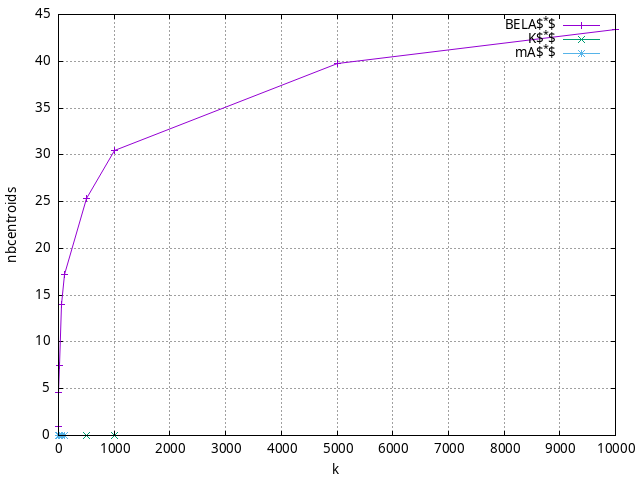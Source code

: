 #!/usr/bin/gnuplot
# -*- coding: utf-8 -*-
#
# results/maps/unit/10/random512-10.heuristic.unit.nbcentroids.gnuplot
#
# Started on 04/02/2024 19:55:53
# Author: Carlos Linares López
set grid
set xlabel "k"
set ylabel "nbcentroids"

set terminal png enhanced font "Ariel,10"
set output 'random512-10.heuristic.unit.nbcentroids.png'

plot "-" title "BELA$^*$"      with linesp, "-" title "K$^*$"      with linesp, "-" title "mA$^*$"      with linesp

	1 1.0
	5 4.64
	10 7.5
	50 14.01
	100 17.18
	500 25.31
	1000 30.46
	5000 39.72
	10000 43.38
end
	1 0.0
	5 0.0
	10 0.0
	50 0.0
	100 0.0
	500 0.0
	1000 0.0
end
	1 0.0
	5 0.0
	10 0.0
	50 0.0
	100 0.0
end
